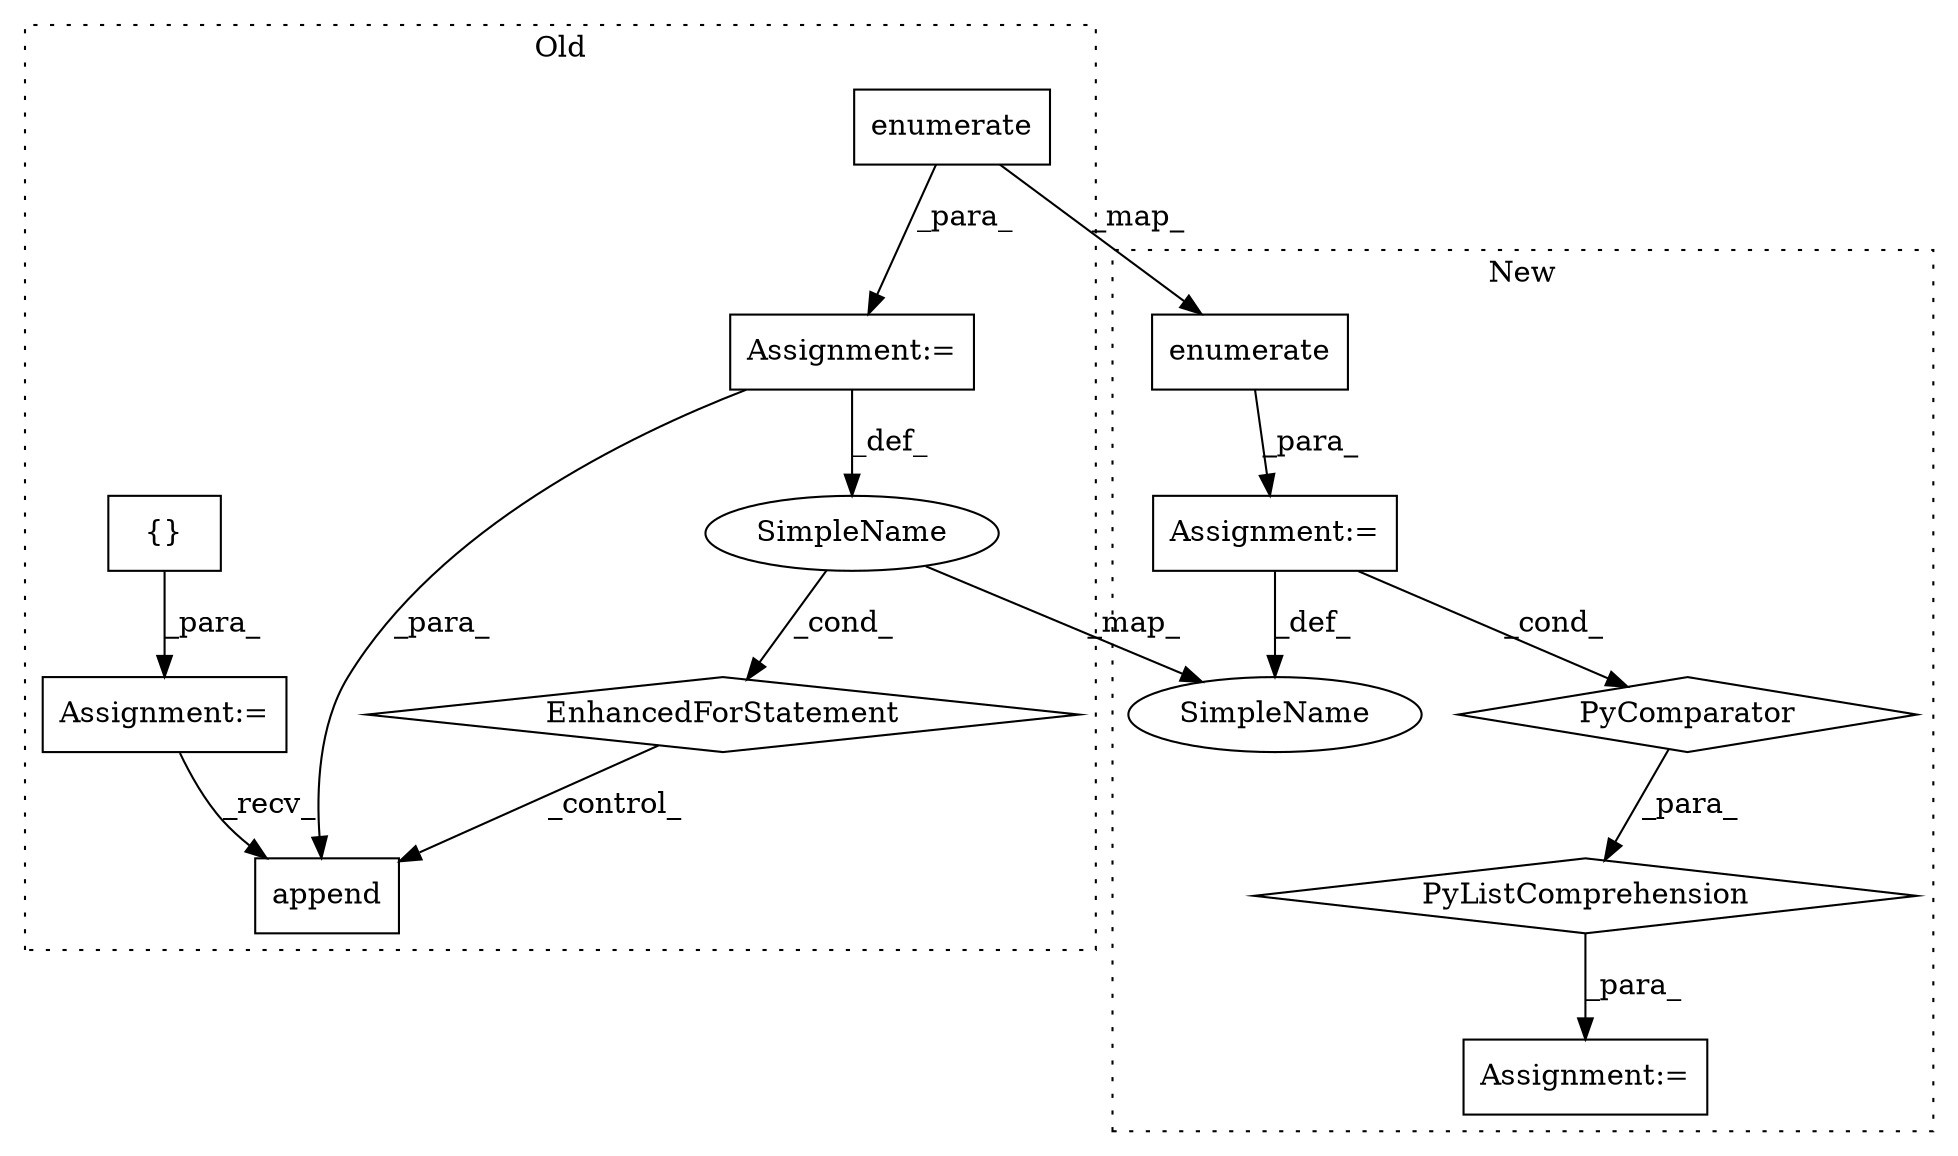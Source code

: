 digraph G {
subgraph cluster0 {
1 [label="enumerate" a="32" s="2417,2439" l="10,1" shape="box"];
3 [label="Assignment:=" a="7" s="2344,2440" l="63,2" shape="box"];
5 [label="EnhancedForStatement" a="70" s="2344,2440" l="63,2" shape="diamond"];
9 [label="append" a="32" s="2621,2639" l="7,1" shape="box"];
10 [label="Assignment:=" a="7" s="2265" l="1" shape="box"];
11 [label="{}" a="4" s="2288" l="2" shape="box"];
12 [label="SimpleName" a="42" s="2411" l="3" shape="ellipse"];
label = "Old";
style="dotted";
}
subgraph cluster1 {
2 [label="enumerate" a="32" s="2586,2608" l="10,1" shape="box"];
4 [label="Assignment:=" a="7" s="2577" l="41" shape="box"];
6 [label="PyComparator" a="113" s="2577" l="41" shape="diamond"];
7 [label="PyListComprehension" a="109" s="2463" l="163" shape="diamond"];
8 [label="Assignment:=" a="7" s="2451" l="12" shape="box"];
13 [label="SimpleName" a="42" s="2580" l="3" shape="ellipse"];
label = "New";
style="dotted";
}
1 -> 3 [label="_para_"];
1 -> 2 [label="_map_"];
2 -> 4 [label="_para_"];
3 -> 12 [label="_def_"];
3 -> 9 [label="_para_"];
4 -> 6 [label="_cond_"];
4 -> 13 [label="_def_"];
5 -> 9 [label="_control_"];
6 -> 7 [label="_para_"];
7 -> 8 [label="_para_"];
10 -> 9 [label="_recv_"];
11 -> 10 [label="_para_"];
12 -> 13 [label="_map_"];
12 -> 5 [label="_cond_"];
}